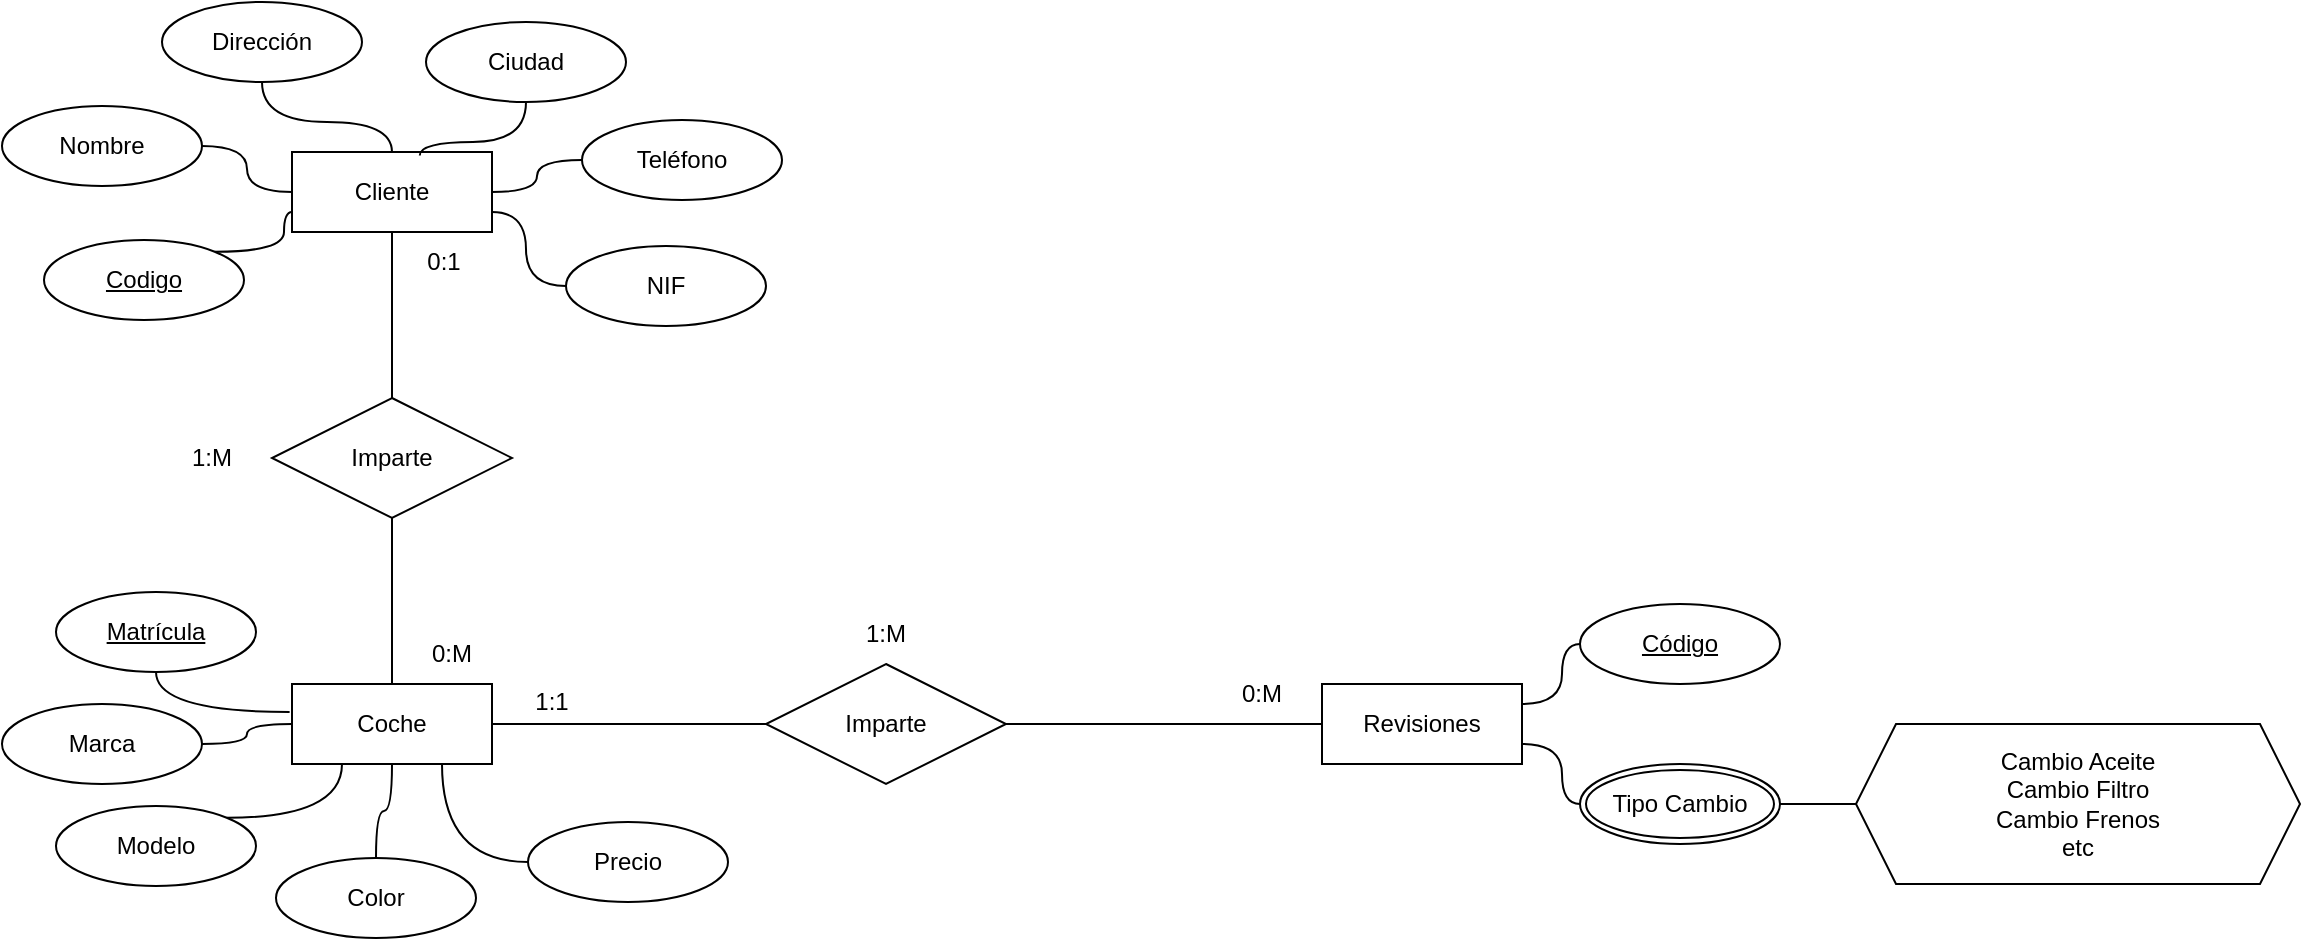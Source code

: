 <mxfile version="22.0.6" type="github">
  <diagram id="R2lEEEUBdFMjLlhIrx00" name="Page-1">
    <mxGraphModel dx="2571" dy="1338" grid="0" gridSize="10" guides="1" tooltips="1" connect="1" arrows="1" fold="1" page="0" pageScale="1" pageWidth="850" pageHeight="1100" math="0" shadow="0" extFonts="Permanent Marker^https://fonts.googleapis.com/css?family=Permanent+Marker">
      <root>
        <mxCell id="0" />
        <mxCell id="1" parent="0" />
        <mxCell id="23qdFUq4dAk7zNPo8lPI-6" style="edgeStyle=orthogonalEdgeStyle;rounded=0;orthogonalLoop=1;jettySize=auto;html=1;exitX=1;exitY=0.5;exitDx=0;exitDy=0;endArrow=none;endFill=0;" edge="1" parent="1" source="23qdFUq4dAk7zNPo8lPI-1" target="23qdFUq4dAk7zNPo8lPI-4">
          <mxGeometry relative="1" as="geometry" />
        </mxCell>
        <mxCell id="23qdFUq4dAk7zNPo8lPI-1" value="Coche" style="whiteSpace=wrap;html=1;align=center;" vertex="1" parent="1">
          <mxGeometry x="31" y="337" width="100" height="40" as="geometry" />
        </mxCell>
        <mxCell id="23qdFUq4dAk7zNPo8lPI-45" style="edgeStyle=orthogonalEdgeStyle;curved=1;rounded=0;orthogonalLoop=1;jettySize=auto;html=1;exitX=1;exitY=0.25;exitDx=0;exitDy=0;endArrow=none;endFill=0;" edge="1" parent="1" source="23qdFUq4dAk7zNPo8lPI-2" target="23qdFUq4dAk7zNPo8lPI-42">
          <mxGeometry relative="1" as="geometry" />
        </mxCell>
        <mxCell id="23qdFUq4dAk7zNPo8lPI-46" style="edgeStyle=orthogonalEdgeStyle;curved=1;rounded=0;orthogonalLoop=1;jettySize=auto;html=1;exitX=1;exitY=0.75;exitDx=0;exitDy=0;endArrow=none;endFill=0;" edge="1" parent="1" source="23qdFUq4dAk7zNPo8lPI-2" target="23qdFUq4dAk7zNPo8lPI-43">
          <mxGeometry relative="1" as="geometry" />
        </mxCell>
        <mxCell id="23qdFUq4dAk7zNPo8lPI-2" value="Revisiones" style="whiteSpace=wrap;html=1;align=center;" vertex="1" parent="1">
          <mxGeometry x="546" y="337" width="100" height="40" as="geometry" />
        </mxCell>
        <mxCell id="23qdFUq4dAk7zNPo8lPI-3" value="Cliente" style="whiteSpace=wrap;html=1;align=center;" vertex="1" parent="1">
          <mxGeometry x="31" y="71" width="100" height="40" as="geometry" />
        </mxCell>
        <mxCell id="23qdFUq4dAk7zNPo8lPI-7" style="edgeStyle=orthogonalEdgeStyle;rounded=0;orthogonalLoop=1;jettySize=auto;html=1;exitX=1;exitY=0.5;exitDx=0;exitDy=0;endArrow=none;endFill=0;" edge="1" parent="1" source="23qdFUq4dAk7zNPo8lPI-4" target="23qdFUq4dAk7zNPo8lPI-2">
          <mxGeometry relative="1" as="geometry" />
        </mxCell>
        <mxCell id="23qdFUq4dAk7zNPo8lPI-9" style="edgeStyle=orthogonalEdgeStyle;rounded=0;orthogonalLoop=1;jettySize=auto;html=1;exitX=0.5;exitY=0;exitDx=0;exitDy=0;endArrow=none;endFill=0;" edge="1" parent="1" source="23qdFUq4dAk7zNPo8lPI-8" target="23qdFUq4dAk7zNPo8lPI-3">
          <mxGeometry relative="1" as="geometry" />
        </mxCell>
        <mxCell id="23qdFUq4dAk7zNPo8lPI-10" style="edgeStyle=orthogonalEdgeStyle;rounded=0;orthogonalLoop=1;jettySize=auto;html=1;exitX=0.5;exitY=1;exitDx=0;exitDy=0;endArrow=none;endFill=0;" edge="1" parent="1" source="23qdFUq4dAk7zNPo8lPI-8" target="23qdFUq4dAk7zNPo8lPI-1">
          <mxGeometry relative="1" as="geometry" />
        </mxCell>
        <mxCell id="23qdFUq4dAk7zNPo8lPI-12" value="" style="group" vertex="1" connectable="0" parent="1">
          <mxGeometry x="268" y="297" width="120" height="90" as="geometry" />
        </mxCell>
        <mxCell id="23qdFUq4dAk7zNPo8lPI-4" value="Imparte" style="shape=rhombus;perimeter=rhombusPerimeter;whiteSpace=wrap;html=1;align=center;" vertex="1" parent="23qdFUq4dAk7zNPo8lPI-12">
          <mxGeometry y="30" width="120" height="60" as="geometry" />
        </mxCell>
        <mxCell id="23qdFUq4dAk7zNPo8lPI-5" value="1:M" style="text;html=1;strokeColor=none;fillColor=none;align=center;verticalAlign=middle;whiteSpace=wrap;rounded=0;" vertex="1" parent="23qdFUq4dAk7zNPo8lPI-12">
          <mxGeometry x="30" width="60" height="30" as="geometry" />
        </mxCell>
        <mxCell id="23qdFUq4dAk7zNPo8lPI-13" value="" style="group" vertex="1" connectable="0" parent="1">
          <mxGeometry x="-39" y="194" width="180" height="60" as="geometry" />
        </mxCell>
        <mxCell id="23qdFUq4dAk7zNPo8lPI-8" value="Imparte" style="shape=rhombus;perimeter=rhombusPerimeter;whiteSpace=wrap;html=1;align=center;" vertex="1" parent="23qdFUq4dAk7zNPo8lPI-13">
          <mxGeometry x="60" width="120" height="60" as="geometry" />
        </mxCell>
        <mxCell id="23qdFUq4dAk7zNPo8lPI-11" value="1:M" style="text;html=1;strokeColor=none;fillColor=none;align=center;verticalAlign=middle;whiteSpace=wrap;rounded=0;" vertex="1" parent="23qdFUq4dAk7zNPo8lPI-13">
          <mxGeometry y="15" width="60" height="30" as="geometry" />
        </mxCell>
        <mxCell id="23qdFUq4dAk7zNPo8lPI-36" style="edgeStyle=orthogonalEdgeStyle;curved=1;rounded=0;orthogonalLoop=1;jettySize=auto;html=1;exitX=1;exitY=0.5;exitDx=0;exitDy=0;endArrow=none;endFill=0;" edge="1" parent="1" source="23qdFUq4dAk7zNPo8lPI-14" target="23qdFUq4dAk7zNPo8lPI-1">
          <mxGeometry relative="1" as="geometry" />
        </mxCell>
        <mxCell id="23qdFUq4dAk7zNPo8lPI-14" value="Marca" style="ellipse;whiteSpace=wrap;html=1;align=center;" vertex="1" parent="1">
          <mxGeometry x="-114" y="347" width="100" height="40" as="geometry" />
        </mxCell>
        <mxCell id="23qdFUq4dAk7zNPo8lPI-15" value="Matrícula" style="ellipse;whiteSpace=wrap;html=1;align=center;fontStyle=4;" vertex="1" parent="1">
          <mxGeometry x="-87" y="291" width="100" height="40" as="geometry" />
        </mxCell>
        <mxCell id="23qdFUq4dAk7zNPo8lPI-23" style="edgeStyle=orthogonalEdgeStyle;rounded=0;orthogonalLoop=1;jettySize=auto;html=1;exitX=1;exitY=0;exitDx=0;exitDy=0;entryX=0;entryY=0.75;entryDx=0;entryDy=0;endArrow=none;endFill=0;curved=1;" edge="1" parent="1" source="23qdFUq4dAk7zNPo8lPI-16" target="23qdFUq4dAk7zNPo8lPI-3">
          <mxGeometry relative="1" as="geometry" />
        </mxCell>
        <mxCell id="23qdFUq4dAk7zNPo8lPI-16" value="Codigo" style="ellipse;whiteSpace=wrap;html=1;align=center;fontStyle=4;" vertex="1" parent="1">
          <mxGeometry x="-93" y="115" width="100" height="40" as="geometry" />
        </mxCell>
        <mxCell id="23qdFUq4dAk7zNPo8lPI-24" style="edgeStyle=orthogonalEdgeStyle;curved=1;rounded=0;orthogonalLoop=1;jettySize=auto;html=1;exitX=1;exitY=0.5;exitDx=0;exitDy=0;endArrow=none;endFill=0;" edge="1" parent="1" source="23qdFUq4dAk7zNPo8lPI-17" target="23qdFUq4dAk7zNPo8lPI-3">
          <mxGeometry relative="1" as="geometry" />
        </mxCell>
        <mxCell id="23qdFUq4dAk7zNPo8lPI-17" value="Nombre" style="ellipse;whiteSpace=wrap;html=1;align=center;" vertex="1" parent="1">
          <mxGeometry x="-114" y="48" width="100" height="40" as="geometry" />
        </mxCell>
        <mxCell id="23qdFUq4dAk7zNPo8lPI-25" style="edgeStyle=orthogonalEdgeStyle;curved=1;rounded=0;orthogonalLoop=1;jettySize=auto;html=1;exitX=0.5;exitY=1;exitDx=0;exitDy=0;endArrow=none;endFill=0;" edge="1" parent="1" source="23qdFUq4dAk7zNPo8lPI-18" target="23qdFUq4dAk7zNPo8lPI-3">
          <mxGeometry relative="1" as="geometry" />
        </mxCell>
        <mxCell id="23qdFUq4dAk7zNPo8lPI-18" value="Dirección" style="ellipse;whiteSpace=wrap;html=1;align=center;" vertex="1" parent="1">
          <mxGeometry x="-34" y="-4" width="100" height="40" as="geometry" />
        </mxCell>
        <mxCell id="23qdFUq4dAk7zNPo8lPI-19" value="Ciudad" style="ellipse;whiteSpace=wrap;html=1;align=center;" vertex="1" parent="1">
          <mxGeometry x="98" y="6" width="100" height="40" as="geometry" />
        </mxCell>
        <mxCell id="23qdFUq4dAk7zNPo8lPI-28" style="edgeStyle=orthogonalEdgeStyle;curved=1;rounded=0;orthogonalLoop=1;jettySize=auto;html=1;exitX=0;exitY=0.5;exitDx=0;exitDy=0;entryX=1;entryY=0.75;entryDx=0;entryDy=0;endArrow=none;endFill=0;" edge="1" parent="1" source="23qdFUq4dAk7zNPo8lPI-20" target="23qdFUq4dAk7zNPo8lPI-3">
          <mxGeometry relative="1" as="geometry" />
        </mxCell>
        <mxCell id="23qdFUq4dAk7zNPo8lPI-20" value="NIF" style="ellipse;whiteSpace=wrap;html=1;align=center;" vertex="1" parent="1">
          <mxGeometry x="168" y="118" width="100" height="40" as="geometry" />
        </mxCell>
        <mxCell id="23qdFUq4dAk7zNPo8lPI-27" style="edgeStyle=orthogonalEdgeStyle;curved=1;rounded=0;orthogonalLoop=1;jettySize=auto;html=1;exitX=0;exitY=0.5;exitDx=0;exitDy=0;endArrow=none;endFill=0;" edge="1" parent="1" source="23qdFUq4dAk7zNPo8lPI-21" target="23qdFUq4dAk7zNPo8lPI-3">
          <mxGeometry relative="1" as="geometry" />
        </mxCell>
        <mxCell id="23qdFUq4dAk7zNPo8lPI-21" value="Teléfono" style="ellipse;whiteSpace=wrap;html=1;align=center;" vertex="1" parent="1">
          <mxGeometry x="176" y="55" width="100" height="40" as="geometry" />
        </mxCell>
        <mxCell id="23qdFUq4dAk7zNPo8lPI-26" style="edgeStyle=orthogonalEdgeStyle;curved=1;rounded=0;orthogonalLoop=1;jettySize=auto;html=1;exitX=0.5;exitY=1;exitDx=0;exitDy=0;entryX=0.639;entryY=0.044;entryDx=0;entryDy=0;entryPerimeter=0;endArrow=none;endFill=0;" edge="1" parent="1" source="23qdFUq4dAk7zNPo8lPI-19" target="23qdFUq4dAk7zNPo8lPI-3">
          <mxGeometry relative="1" as="geometry" />
        </mxCell>
        <mxCell id="23qdFUq4dAk7zNPo8lPI-40" style="edgeStyle=orthogonalEdgeStyle;curved=1;rounded=0;orthogonalLoop=1;jettySize=auto;html=1;exitX=0;exitY=0.5;exitDx=0;exitDy=0;entryX=0.75;entryY=1;entryDx=0;entryDy=0;endArrow=none;endFill=0;" edge="1" parent="1" source="23qdFUq4dAk7zNPo8lPI-29" target="23qdFUq4dAk7zNPo8lPI-1">
          <mxGeometry relative="1" as="geometry" />
        </mxCell>
        <mxCell id="23qdFUq4dAk7zNPo8lPI-29" value="Precio" style="ellipse;whiteSpace=wrap;html=1;align=center;" vertex="1" parent="1">
          <mxGeometry x="149" y="406" width="100" height="40" as="geometry" />
        </mxCell>
        <mxCell id="23qdFUq4dAk7zNPo8lPI-39" style="edgeStyle=orthogonalEdgeStyle;curved=1;rounded=0;orthogonalLoop=1;jettySize=auto;html=1;exitX=0.5;exitY=0;exitDx=0;exitDy=0;endArrow=none;endFill=0;" edge="1" parent="1" source="23qdFUq4dAk7zNPo8lPI-30" target="23qdFUq4dAk7zNPo8lPI-1">
          <mxGeometry relative="1" as="geometry" />
        </mxCell>
        <mxCell id="23qdFUq4dAk7zNPo8lPI-30" value="Color" style="ellipse;whiteSpace=wrap;html=1;align=center;" vertex="1" parent="1">
          <mxGeometry x="23" y="424" width="100" height="40" as="geometry" />
        </mxCell>
        <mxCell id="23qdFUq4dAk7zNPo8lPI-37" style="edgeStyle=orthogonalEdgeStyle;curved=1;rounded=0;orthogonalLoop=1;jettySize=auto;html=1;exitX=1;exitY=0;exitDx=0;exitDy=0;entryX=0.25;entryY=1;entryDx=0;entryDy=0;endArrow=none;endFill=0;" edge="1" parent="1" source="23qdFUq4dAk7zNPo8lPI-31" target="23qdFUq4dAk7zNPo8lPI-1">
          <mxGeometry relative="1" as="geometry" />
        </mxCell>
        <mxCell id="23qdFUq4dAk7zNPo8lPI-31" value="Modelo" style="ellipse;whiteSpace=wrap;html=1;align=center;" vertex="1" parent="1">
          <mxGeometry x="-87" y="398" width="100" height="40" as="geometry" />
        </mxCell>
        <mxCell id="23qdFUq4dAk7zNPo8lPI-35" style="edgeStyle=orthogonalEdgeStyle;curved=1;rounded=0;orthogonalLoop=1;jettySize=auto;html=1;exitX=0.5;exitY=1;exitDx=0;exitDy=0;entryX=-0.012;entryY=0.33;entryDx=0;entryDy=0;entryPerimeter=0;endArrow=none;endFill=0;" edge="1" parent="1" source="23qdFUq4dAk7zNPo8lPI-15" target="23qdFUq4dAk7zNPo8lPI-1">
          <mxGeometry relative="1" as="geometry" />
        </mxCell>
        <mxCell id="23qdFUq4dAk7zNPo8lPI-42" value="Código" style="ellipse;whiteSpace=wrap;html=1;align=center;fontStyle=4;" vertex="1" parent="1">
          <mxGeometry x="675" y="297" width="100" height="40" as="geometry" />
        </mxCell>
        <mxCell id="23qdFUq4dAk7zNPo8lPI-47" style="edgeStyle=orthogonalEdgeStyle;curved=1;rounded=0;orthogonalLoop=1;jettySize=auto;html=1;exitX=1;exitY=0.5;exitDx=0;exitDy=0;endArrow=none;endFill=0;" edge="1" parent="1" source="23qdFUq4dAk7zNPo8lPI-43" target="23qdFUq4dAk7zNPo8lPI-44">
          <mxGeometry relative="1" as="geometry" />
        </mxCell>
        <mxCell id="23qdFUq4dAk7zNPo8lPI-43" value="Tipo Cambio" style="ellipse;shape=doubleEllipse;margin=3;whiteSpace=wrap;html=1;align=center;" vertex="1" parent="1">
          <mxGeometry x="675" y="377" width="100" height="40" as="geometry" />
        </mxCell>
        <mxCell id="23qdFUq4dAk7zNPo8lPI-44" value="Cambio Aceite&lt;br&gt;&lt;div style=&quot;&quot;&gt;&lt;span style=&quot;background-color: initial;&quot;&gt;Cambio Filtro&lt;/span&gt;&lt;/div&gt;&lt;div style=&quot;&quot;&gt;&lt;span style=&quot;background-color: initial;&quot;&gt;Cambio Frenos&lt;/span&gt;&lt;/div&gt;&lt;div style=&quot;&quot;&gt;etc&lt;/div&gt;" style="shape=hexagon;perimeter=hexagonPerimeter2;whiteSpace=wrap;html=1;fixedSize=1;" vertex="1" parent="1">
          <mxGeometry x="813" y="357" width="222" height="80" as="geometry" />
        </mxCell>
        <mxCell id="23qdFUq4dAk7zNPo8lPI-48" value="0:1" style="text;html=1;strokeColor=none;fillColor=none;align=center;verticalAlign=middle;whiteSpace=wrap;rounded=0;" vertex="1" parent="1">
          <mxGeometry x="77" y="111" width="60" height="30" as="geometry" />
        </mxCell>
        <mxCell id="23qdFUq4dAk7zNPo8lPI-49" value="0:M" style="text;html=1;strokeColor=none;fillColor=none;align=center;verticalAlign=middle;whiteSpace=wrap;rounded=0;" vertex="1" parent="1">
          <mxGeometry x="81" y="307" width="60" height="30" as="geometry" />
        </mxCell>
        <mxCell id="23qdFUq4dAk7zNPo8lPI-50" value="1:1" style="text;html=1;strokeColor=none;fillColor=none;align=center;verticalAlign=middle;whiteSpace=wrap;rounded=0;" vertex="1" parent="1">
          <mxGeometry x="131" y="331" width="60" height="30" as="geometry" />
        </mxCell>
        <mxCell id="23qdFUq4dAk7zNPo8lPI-51" value="0:M" style="text;html=1;strokeColor=none;fillColor=none;align=center;verticalAlign=middle;whiteSpace=wrap;rounded=0;" vertex="1" parent="1">
          <mxGeometry x="486" y="327" width="60" height="30" as="geometry" />
        </mxCell>
      </root>
    </mxGraphModel>
  </diagram>
</mxfile>
